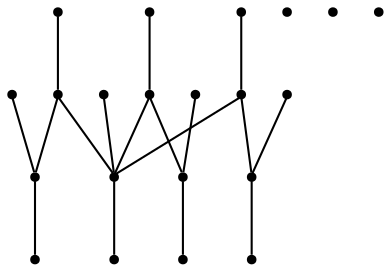 graph {
  node [shape=point,comment="{\"directed\":false,\"doi\":\"10.1007/978-3-031-49272-3_14\",\"figure\":\"4\"}"]

  v0 [pos="1563.73765785625,452.645298006757"]
  v1 [pos="1465.3658033818342,501.8285876335149"]
  v2 [pos="1498.1584775654783,452.645298006757"]
  v3 [pos="1465.3658033818342,403.458987967176"]
  v4 [pos="1465.3668207965172,354.2716287315617"]
  v5 [pos="1301.4125112278184,526.4229826122539"]
  v6 [pos="1203.0385901298273,575.6062722390118"]
  v7 [pos="1235.832218139737,526.4229826122539"]
  v8 [pos="1203.0385901298273,477.23641822211937"]
  v9 [pos="1203.0396075445103,354.2716287315617"]
  v10 [pos="1039.086331287599,378.86681855578036"]
  v11 [pos="940.7133958100824,428.0511573785716"]
  v12 [pos="973.5050525790434,378.86681855578036"]
  v13 [pos="940.7123466011903,354.2716287315617"]
  v14 [pos="940.7133958100824,551.0141028276162"]
  v15 [pos="776.7581006209091,378.86681855578036"]
  v16 [pos="776.7581006209091,452.645298006757"]
  v17 [pos="776.7581006209091,526.4229826122539"]
  v18 [pos="776.7581006209091,624.7925822785928"]
  v19 [pos="776.7581006209091,600.2014541147757"]
  v20 [pos="776.7591339326967,649.3881536286418"]

  v0 -- v1 [id="-1",pos="1563.73765785625,452.645298006757 1563.736608647358,501.83170342779556 1563.736608647358,501.83170342779556 1563.736608647358,501.83170342779556 1465.3658033818342,501.8285876335149 1465.3658033818342,501.8285876335149 1465.3658033818342,501.8285876335149"]
  v3 -- v4 [id="-3",pos="1465.3658033818342,403.458987967176 1465.3668207965172,354.2716287315617 1465.3668207965172,354.2716287315617 1465.3668207965172,354.2716287315617"]
  v1 -- v3 [id="-4",pos="1465.3658033818342,501.8285876335149 1465.3658033818342,403.458987967176 1465.3658033818342,403.458987967176 1465.3658033818342,403.458987967176"]
  v1 -- v18 [id="-5",pos="1465.3658033818342,501.8285876335149 1465.3668525907262,624.7915330825596 1465.3668525907262,624.7915330825596 1465.3668525907262,624.7915330825596 776.7581006209091,624.7925822785928 776.7581006209091,624.7925822785928 776.7581006209091,624.7925822785928"]
  v5 -- v6 [id="-6",pos="1301.4125112278184,526.4229826122539 1301.4114938131352,575.6093880332925 1301.4114938131352,575.6093880332925 1301.4114938131352,575.6093880332925 1203.0385901298273,575.6062722390118 1203.0385901298273,575.6062722390118 1203.0385901298273,575.6062722390118"]
  v8 -- v9 [id="-8",pos="1203.0385901298273,477.23641822211937 1203.0396075445103,354.2716287315617 1203.0396075445103,354.2716287315617 1203.0396075445103,354.2716287315617"]
  v6 -- v8 [id="-9",pos="1203.0385901298273,575.6062722390118 1203.0385901298273,477.23641822211937 1203.0385901298273,477.23641822211937 1203.0385901298273,477.23641822211937"]
  v6 -- v18 [id="-10",pos="1203.0385901298273,575.6062722390118 1203.0374137441,624.7915330825596 1203.0374137441,624.7915330825596 1203.0374137441,624.7915330825596 776.7581006209091,624.7925822785928 776.7581006209091,624.7925822785928 776.7581006209091,624.7925822785928"]
  v10 -- v11 [id="-11",pos="1039.086331287599,378.86681855578036 1039.0863789789123,428.05427317285216 1039.0863789789123,428.05427317285216 1039.0863789789123,428.05427317285216 940.7133958100824,428.0511573785716 940.7133958100824,428.0511573785716 940.7133958100824,428.0511573785716"]
  v11 -- v13 [id="-13",pos="940.7133958100824,428.0511573785716 940.7123466011903,354.2716287315617 940.7123466011903,354.2716287315617 940.7123466011903,354.2716287315617"]
  v14 -- v11 [id="-14",pos="940.7133958100824,551.0141028276162 940.7133958100824,428.0511573785716 940.7133958100824,428.0511573785716 940.7133958100824,428.0511573785716"]
  v14 -- v18 [id="-15",pos="940.7133958100824,551.0141028276162 940.7123624982947,624.7915330825596 940.7123624982947,624.7915330825596 940.7123624982947,624.7915330825596 776.7581006209091,624.7925822785928 776.7581006209091,624.7925822785928 776.7581006209091,624.7925822785928"]
  v15 -- v3 [id="-16",pos="776.7581006209091,378.86681855578036 776.7570673091216,403.4589243795376 776.7570673091216,403.4589243795376 776.7570673091216,403.4589243795376 1465.3658033818342,403.458987967176 1465.3658033818342,403.458987967176 1465.3658033818342,403.458987967176"]
  v16 -- v8 [id="-17",pos="776.7581006209091,452.645298006757 776.7570673091216,477.2364182221193 776.7570673091216,477.2364182221193 776.7570673091216,477.2364182221193 1203.0385901298273,477.23641822211937 1203.0385901298273,477.23641822211937 1203.0385901298273,477.23641822211937"]
  v17 -- v14 [id="-18",pos="776.7581006209091,526.4229826122539 776.7570673091216,551.0141028276162 776.7570673091216,551.0141028276162 776.7570673091216,551.0141028276162 940.7133958100824,551.0141028276162 940.7133958100824,551.0141028276162 940.7133958100824,551.0141028276162"]
  v18 -- v19 [id="-19",pos="776.7581006209091,624.7925822785928 776.7581006209091,600.2014541147757 776.7581006209091,600.2014541147757 776.7581006209091,600.2014541147757"]
  v20 -- v18 [id="-20",pos="776.7591339326967,649.3881536286418 776.7581006209091,624.7925822785928 776.7581006209091,624.7925822785928 776.7581006209091,624.7925822785928"]
}